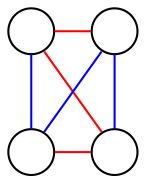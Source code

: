 graph G {
	node [label="", shape=circle, width=0.3];
	
	A -- {B, D} [color=red]
	A -- {C} [color=blue]
	B -- {C, D} [color=blue]
	C -- {D} [color=red]
	
	{rank=same; A, B}
	{rank=same; C, D}
}